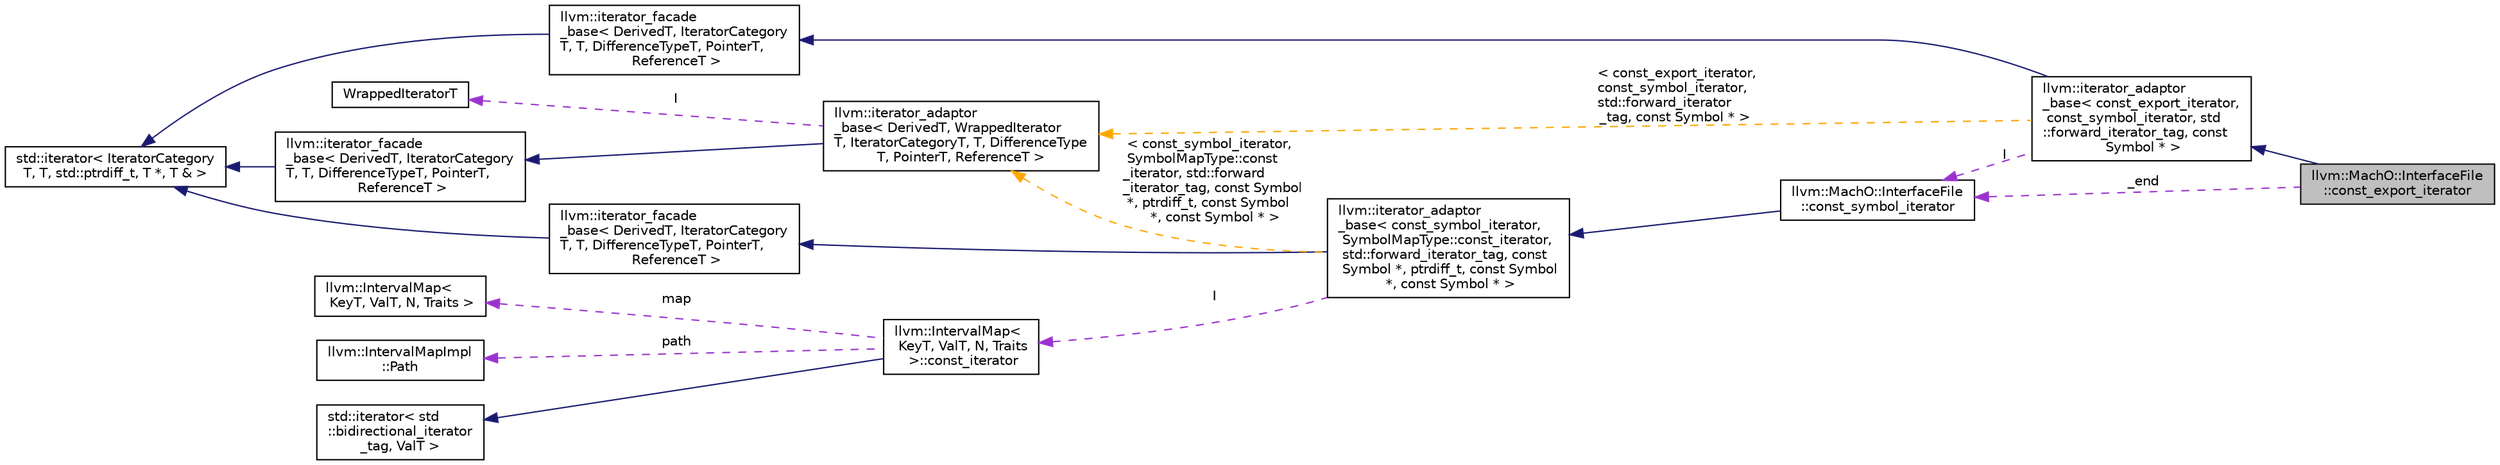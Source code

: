 digraph "llvm::MachO::InterfaceFile::const_export_iterator"
{
 // LATEX_PDF_SIZE
  bgcolor="transparent";
  edge [fontname="Helvetica",fontsize="10",labelfontname="Helvetica",labelfontsize="10"];
  node [fontname="Helvetica",fontsize="10",shape="box"];
  rankdir="LR";
  Node1 [label="llvm::MachO::InterfaceFile\l::const_export_iterator",height=0.2,width=0.4,color="black", fillcolor="grey75", style="filled", fontcolor="black",tooltip=" "];
  Node2 -> Node1 [dir="back",color="midnightblue",fontsize="10",style="solid",fontname="Helvetica"];
  Node2 [label="llvm::iterator_adaptor\l_base\< const_export_iterator,\l const_symbol_iterator, std\l::forward_iterator_tag, const\l Symbol * \>",height=0.2,width=0.4,color="black",URL="$classllvm_1_1iterator__adaptor__base.html",tooltip=" "];
  Node3 -> Node2 [dir="back",color="midnightblue",fontsize="10",style="solid",fontname="Helvetica"];
  Node3 [label="llvm::iterator_facade\l_base\< DerivedT, IteratorCategory\lT, T, DifferenceTypeT, PointerT,\l ReferenceT \>",height=0.2,width=0.4,color="black",URL="$classllvm_1_1iterator__facade__base.html",tooltip="CRTP base class which implements the entire standard iterator facade in terms of a minimal subset of ..."];
  Node4 -> Node3 [dir="back",color="midnightblue",fontsize="10",style="solid",fontname="Helvetica"];
  Node4 [label="std::iterator\< IteratorCategory\lT, T, std::ptrdiff_t, T *, T & \>",height=0.2,width=0.4,color="black",tooltip=" "];
  Node5 -> Node2 [dir="back",color="darkorchid3",fontsize="10",style="dashed",label=" I" ,fontname="Helvetica"];
  Node5 [label="llvm::MachO::InterfaceFile\l::const_symbol_iterator",height=0.2,width=0.4,color="black",URL="$structllvm_1_1MachO_1_1InterfaceFile_1_1const__symbol__iterator.html",tooltip=" "];
  Node6 -> Node5 [dir="back",color="midnightblue",fontsize="10",style="solid",fontname="Helvetica"];
  Node6 [label="llvm::iterator_adaptor\l_base\< const_symbol_iterator,\l SymbolMapType::const_iterator,\l std::forward_iterator_tag, const\l Symbol *, ptrdiff_t, const Symbol\l *, const Symbol * \>",height=0.2,width=0.4,color="black",URL="$classllvm_1_1iterator__adaptor__base.html",tooltip=" "];
  Node7 -> Node6 [dir="back",color="midnightblue",fontsize="10",style="solid",fontname="Helvetica"];
  Node7 [label="llvm::iterator_facade\l_base\< DerivedT, IteratorCategory\lT, T, DifferenceTypeT, PointerT,\l ReferenceT \>",height=0.2,width=0.4,color="black",URL="$classllvm_1_1iterator__facade__base.html",tooltip="CRTP base class which implements the entire standard iterator facade in terms of a minimal subset of ..."];
  Node4 -> Node7 [dir="back",color="midnightblue",fontsize="10",style="solid",fontname="Helvetica"];
  Node8 -> Node6 [dir="back",color="darkorchid3",fontsize="10",style="dashed",label=" I" ,fontname="Helvetica"];
  Node8 [label="llvm::IntervalMap\<\l KeyT, ValT, N, Traits\l \>::const_iterator",height=0.2,width=0.4,color="black",URL="$classllvm_1_1IntervalMap_1_1const__iterator.html",tooltip=" "];
  Node9 -> Node8 [dir="back",color="midnightblue",fontsize="10",style="solid",fontname="Helvetica"];
  Node9 [label="std::iterator\< std\l::bidirectional_iterator\l_tag, ValT \>",height=0.2,width=0.4,color="black",tooltip=" "];
  Node10 -> Node8 [dir="back",color="darkorchid3",fontsize="10",style="dashed",label=" map" ,fontname="Helvetica"];
  Node10 [label="llvm::IntervalMap\<\l KeyT, ValT, N, Traits \>",height=0.2,width=0.4,color="black",URL="$classllvm_1_1IntervalMap.html",tooltip=" "];
  Node11 -> Node8 [dir="back",color="darkorchid3",fontsize="10",style="dashed",label=" path" ,fontname="Helvetica"];
  Node11 [label="llvm::IntervalMapImpl\l::Path",height=0.2,width=0.4,color="black",URL="$classllvm_1_1IntervalMapImpl_1_1Path.html",tooltip=" "];
  Node12 -> Node6 [dir="back",color="orange",fontsize="10",style="dashed",label=" \< const_symbol_iterator,\l SymbolMapType::const\l_iterator, std::forward\l_iterator_tag, const Symbol\l *, ptrdiff_t, const Symbol\l *, const Symbol * \>" ,fontname="Helvetica"];
  Node12 [label="llvm::iterator_adaptor\l_base\< DerivedT, WrappedIterator\lT, IteratorCategoryT, T, DifferenceType\lT, PointerT, ReferenceT \>",height=0.2,width=0.4,color="black",URL="$classllvm_1_1iterator__adaptor__base.html",tooltip="CRTP base class for adapting an iterator to a different type."];
  Node13 -> Node12 [dir="back",color="midnightblue",fontsize="10",style="solid",fontname="Helvetica"];
  Node13 [label="llvm::iterator_facade\l_base\< DerivedT, IteratorCategory\lT, T, DifferenceTypeT, PointerT,\l ReferenceT \>",height=0.2,width=0.4,color="black",URL="$classllvm_1_1iterator__facade__base.html",tooltip="CRTP base class which implements the entire standard iterator facade in terms of a minimal subset of ..."];
  Node4 -> Node13 [dir="back",color="midnightblue",fontsize="10",style="solid",fontname="Helvetica"];
  Node14 -> Node12 [dir="back",color="darkorchid3",fontsize="10",style="dashed",label=" I" ,fontname="Helvetica"];
  Node14 [label="WrappedIteratorT",height=0.2,width=0.4,color="black",URL="$classWrappedIteratorT.html",tooltip=" "];
  Node12 -> Node2 [dir="back",color="orange",fontsize="10",style="dashed",label=" \< const_export_iterator,\l const_symbol_iterator,\l std::forward_iterator\l_tag, const Symbol * \>" ,fontname="Helvetica"];
  Node5 -> Node1 [dir="back",color="darkorchid3",fontsize="10",style="dashed",label=" _end" ,fontname="Helvetica"];
}
